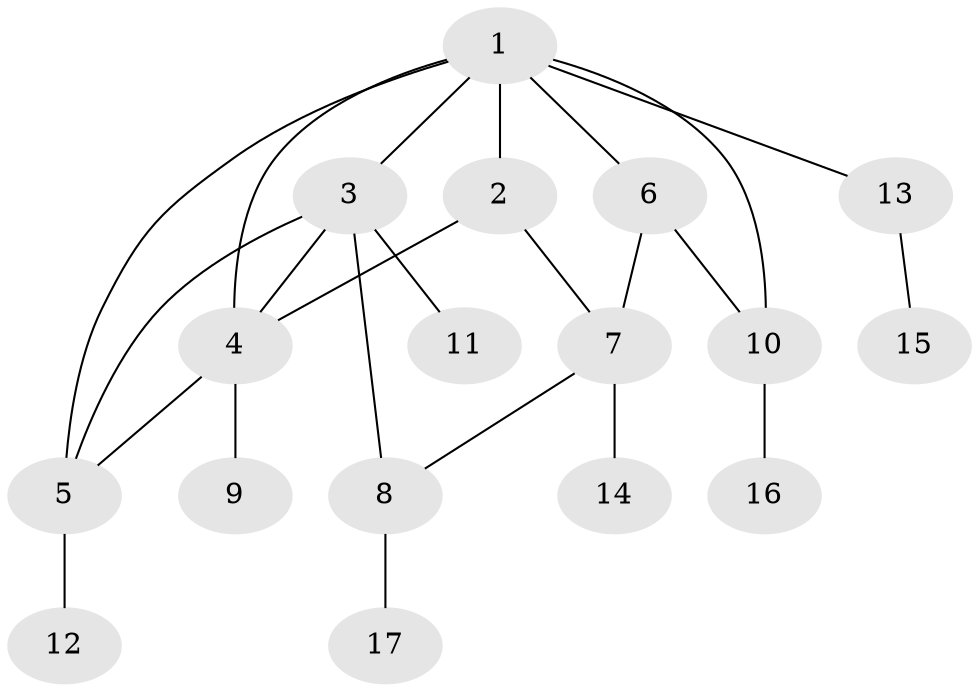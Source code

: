// original degree distribution, {2: 0.11320754716981132, 13: 0.018867924528301886, 3: 0.07547169811320754, 11: 0.018867924528301886, 7: 0.018867924528301886, 9: 0.03773584905660377, 6: 0.018867924528301886, 1: 0.660377358490566, 4: 0.03773584905660377}
// Generated by graph-tools (version 1.1) at 2025/52/03/04/25 22:52:41]
// undirected, 17 vertices, 23 edges
graph export_dot {
  node [color=gray90,style=filled];
  1;
  2;
  3;
  4;
  5;
  6;
  7;
  8;
  9;
  10;
  11;
  12;
  13;
  14;
  15;
  16;
  17;
  1 -- 2 [weight=10.0];
  1 -- 3 [weight=2.0];
  1 -- 4 [weight=1.0];
  1 -- 5 [weight=2.0];
  1 -- 6 [weight=4.0];
  1 -- 10 [weight=1.0];
  1 -- 13 [weight=1.0];
  2 -- 4 [weight=1.0];
  2 -- 7 [weight=1.0];
  3 -- 4 [weight=1.0];
  3 -- 5 [weight=1.0];
  3 -- 8 [weight=6.0];
  3 -- 11 [weight=1.0];
  4 -- 5 [weight=1.0];
  4 -- 9 [weight=6.0];
  5 -- 12 [weight=1.0];
  6 -- 7 [weight=1.0];
  6 -- 10 [weight=1.0];
  7 -- 8 [weight=1.0];
  7 -- 14 [weight=1.0];
  8 -- 17 [weight=1.0];
  10 -- 16 [weight=1.0];
  13 -- 15 [weight=1.0];
}
